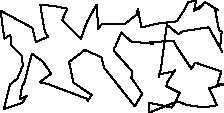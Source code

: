 unitsize(0.001cm);
draw((3140,1401)--(2937,1568));
draw((2937,1568)--(2830,775));
draw((2830,775)--(2800,653));
draw((2800,653)--(2801,695));
draw((2801,695)--(3084,748));
draw((3084,748)--(3084,774));
draw((3084,774)--(2938,543));
draw((2938,543)--(2929,485));
draw((2929,485)--(3162,367));
draw((3162,367)--(3060,155));
draw((3060,155)--(3017,108));
draw((3017,108)--(2614,195));
draw((2614,195)--(2630,20));
draw((2630,20)--(3123,217));
draw((3123,217)--(3292,152));
draw((3292,152)--(3595,111));
draw((3595,111)--(3821,147));
draw((3821,147)--(3684,445));
draw((3684,445)--(3938,516));
draw((3938,516)--(3829,513));
draw((3829,513)--(3896,742));
draw((3896,742)--(3438,901));
draw((3438,901)--(3370,791));
draw((3370,791)--(3133,1143));
draw((3133,1143)--(3058,1276));
draw((3058,1276)--(2642,1269));
draw((2642,1269)--(2698,1221));
draw((2698,1221)--(2639,1239));
draw((2639,1239)--(2312,1270));
draw((2312,1270)--(2132,1432));
draw((2132,1432)--(2030,1186));
draw((2030,1186)--(2009,1163));
draw((2009,1163)--(2000,1110));
draw((2000,1110)--(2330,741));
draw((2330,741)--(2310,635));
draw((2310,635)--(2503,352));
draw((2503,352)--(2372,127));
draw((2372,127)--(1829,812));
draw((1829,812)--(1782,995));
draw((1782,995)--(1490,1123));
draw((1490,1123)--(1213,910));
draw((1213,910)--(1286,550));
draw((1286,550)--(1612,328));
draw((1612,328)--(1538,224));
draw((1538,224)--(1517,266));
draw((1517,266)--(844,520));
draw((844,520)--(694,552));
draw((694,552)--(896,705));
draw((896,705)--(749,920));
draw((749,920)--(556,1056));
draw((556,1056)--(422,542));
draw((422,542)--(380,478));
draw((380,478)--(347,252));
draw((347,252)--(468,319));
draw((468,319)--(387,190));
draw((387,190)--(61,81));
draw((61,81)--(171,514));
draw((171,514)--(298,615));
draw((298,615)--(399,850));
draw((399,850)--(376,1018));
draw((376,1018)--(193,1210));
draw((193,1210)--(177,1390));
draw((177,1390)--(71,1323));
draw((71,1323)--(3,1817));
draw((3,1817)--(563,1513));
draw((563,1513)--(627,1261));
draw((627,1261)--(839,1355));
draw((839,1355)--(782,1462));
draw((782,1462)--(731,1741));
draw((731,1741)--(706,1925));
draw((706,1925)--(962,1895));
draw((962,1895)--(1182,1853));
draw((1182,1853)--(1090,1652));
draw((1090,1652)--(1423,1322));
draw((1423,1322)--(1526,1612));
draw((1526,1612)--(1697,1924));
draw((1697,1924)--(1729,1498));
draw((1729,1498)--(1794,1589));
draw((1794,1589)--(2191,1579));
draw((2191,1579)--(2408,1747));
draw((2408,1747)--(2426,1851));
draw((2426,1851)--(2489,1520));
draw((2489,1520)--(2741,1583));
draw((2741,1583)--(3114,1629));
draw((3114,1629)--(3245,1828));
draw((3245,1828)--(3317,1966));
draw((3317,1966)--(3453,1998));
draw((3453,1998)--(3417,1808));
draw((3417,1808)--(3515,1892));
draw((3515,1892)--(3507,1851));
draw((3507,1851)--(3611,1968));
draw((3611,1968)--(3834,1827));
draw((3834,1827)--(3782,1865));
draw((3782,1865)--(3858,1472));
draw((3858,1472)--(3904,1444));
draw((3904,1444)--(3876,1165));
draw((3876,1165)--(3918,1088));
draw((3918,1088)--(3675,1522));
draw((3675,1522)--(3220,1454));
draw((3220,1454)--(3140,1401));

